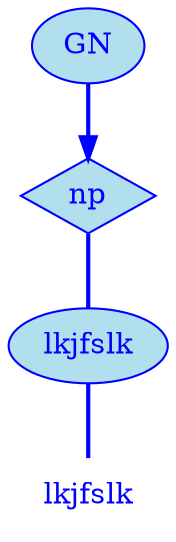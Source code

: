 digraph g {
	graph [bb="0,0,76,252"];
	node [label="\N"];
	graph [_draw_="c 5 -white C 5 -white P 4 0 0 0 252 76 252 76 0 ",
		xdotversion="1.2"];
	"mc1s1_t1#token84" [label=lkjfslk, shape=plaintext, fillcolor=lightblue2, fontcolor=blue, pos="38,18", width="0.75", height="0.50", _ldraw_="F 14.000000 11 -Times-Roman c 4 -blue T 38 13 0 39 7 -lkjfslk "];
	"mc1s1_W1#wordmc1s1_t1#token" [label=lkjfslk, shape=ellipse, fillcolor=lightblue2, fontcolor=blue, pos="38,90", width="1.06", height="0.50", color=blue, style=filled, _draw_="S 6 -filled c 4 -blue C 10 -lightblue2 E 38 90 38 18 ", _ldraw_="F 14.000000 11 -Times-Roman c 4 -blue T 38 85 0 39 7 -lkjfslk "];
	"mc1s1_P13#pos" [label=np, shape=diamond, fillcolor=lightblue2, fontcolor=blue, pos="38,162", width="0.75", height="0.50", color=blue, style=filled, _draw_="S 6 -filled c 4 -blue C 10 -lightblue2 P 4 38 180 11 162 38 144 65 162 ", _ldraw_="F 14.000000 11 -Times-Roman c 4 -blue T 38 157 0 17 2 -np "];
	"mc1s1_chk0#chunk" [label=GN, fillcolor=lightblue2, fontcolor=blue, pos="38,234", width="0.75", height="0.50", color=blue, style=filled, arrowhead=doubleoctagon, _draw_="S 6 -filled c 4 -blue C 10 -lightblue2 E 38 234 27 18 ", _ldraw_="F 14.000000 11 -Times-Roman c 4 -blue T 38 229 0 22 2 -GN "];
	"mc1s1_W1#wordmc1s1_t1#token" -> "mc1s1_t1#token84" [arrowhead=none, color=blue, fontcolor=blue, style=bold, minlen=1, pos="38,72 38,61 38,47 38,36", _draw_="S 4 -bold c 4 -blue B 4 38 72 38 61 38 47 38 36 "];
	"mc1s1_P13#pos" -> "mc1s1_W1#wordmc1s1_t1#token" [arrowhead=none, color=blue, fontcolor=blue, style=bold, minlen=1, pos="38,144 38,133 38,119 38,108", _draw_="S 4 -bold c 4 -blue B 4 38 144 38 133 38 119 38 108 "];
	"mc1s1_chk0#chunk" -> "mc1s1_P13#pos" [color=blue, fontcolor=blue, style=bold, minlen=1, pos="e,38,180 38,216 38,208 38,199 38,190", shape=normal, _draw_="S 4 -bold c 4 -blue B 4 38 216 38 208 38 199 38 190 ", _hdraw_="S 5 -solid S 15 -setlinewidth(1) c 4 -blue C 4 -blue P 3 42 190 38 180 35 190 "];
}
